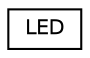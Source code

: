 digraph "Graphical Class Hierarchy"
{
 // LATEX_PDF_SIZE
  edge [fontname="Helvetica",fontsize="10",labelfontname="Helvetica",labelfontsize="10"];
  node [fontname="Helvetica",fontsize="10",shape=record];
  rankdir="LR";
  Node0 [label="LED",height=0.2,width=0.4,color="black", fillcolor="white", style="filled",URL="$classLED.html",tooltip="Controls an LED connected to a GPIO pin."];
}
